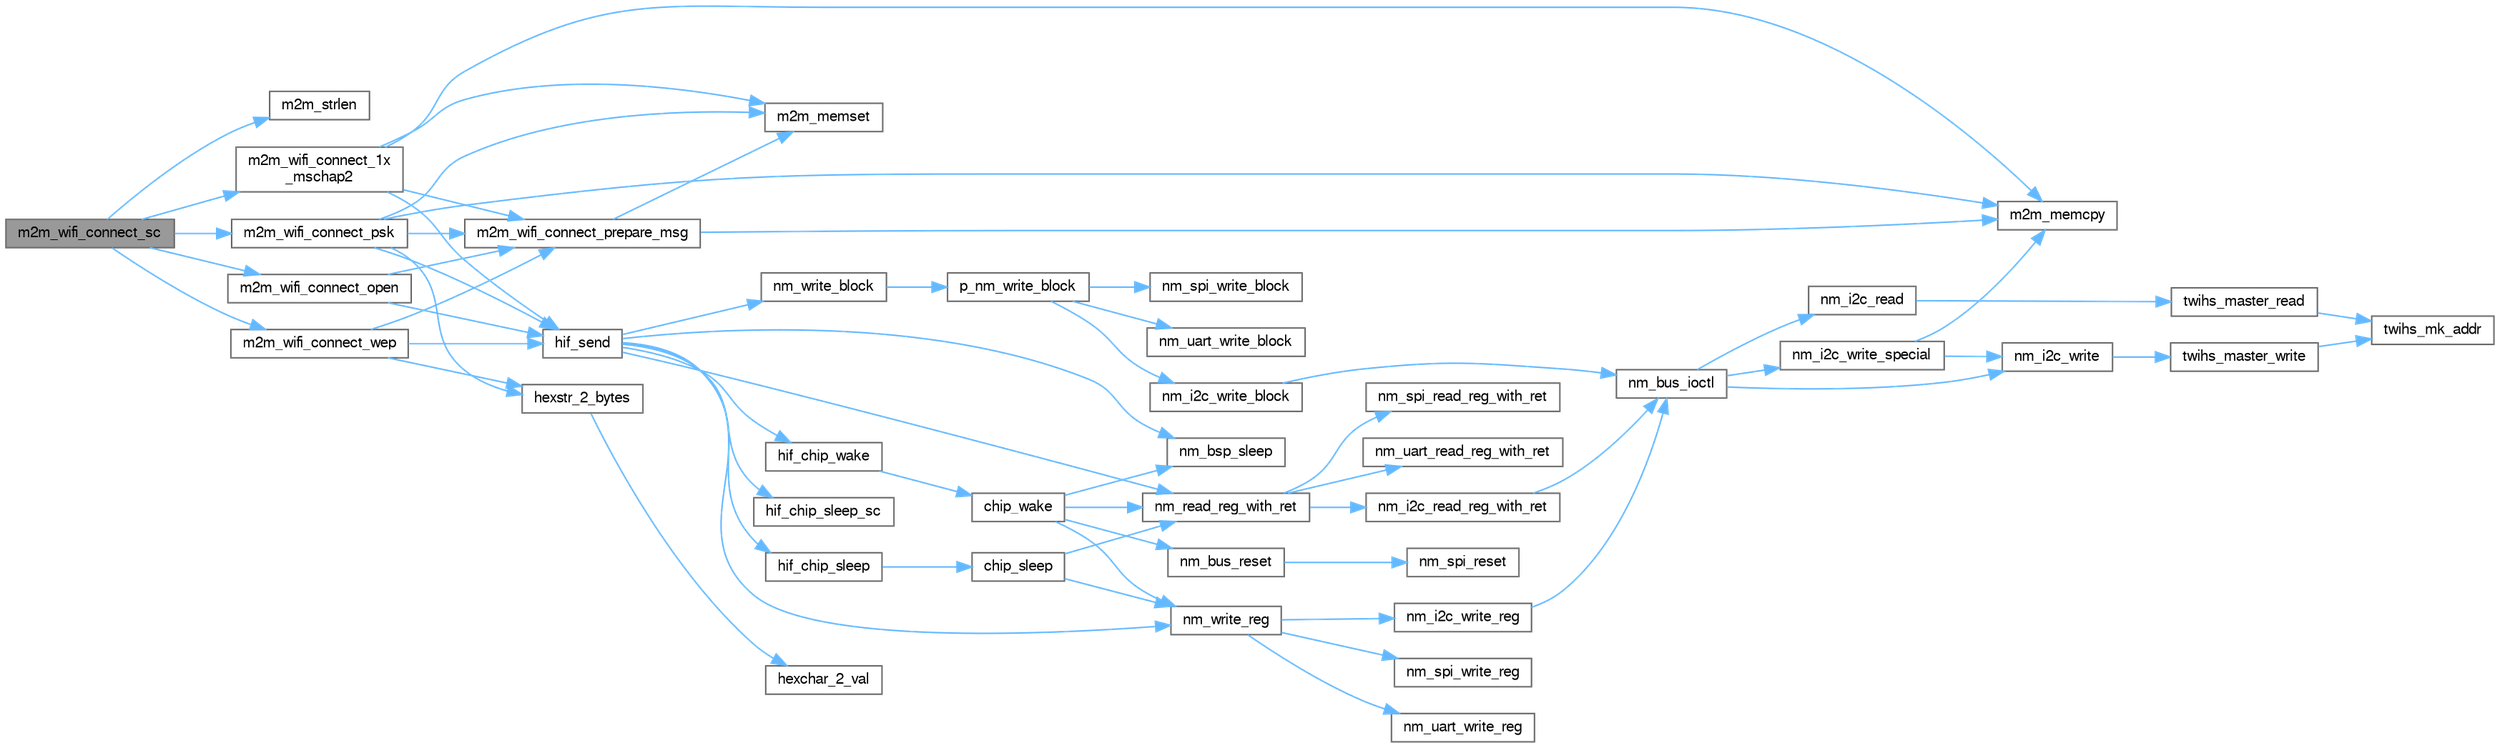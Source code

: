 digraph "m2m_wifi_connect_sc"
{
 // LATEX_PDF_SIZE
  bgcolor="transparent";
  edge [fontname=FreeSans,fontsize=10,labelfontname=FreeSans,labelfontsize=10];
  node [fontname=FreeSans,fontsize=10,shape=box,height=0.2,width=0.4];
  rankdir="LR";
  Node1 [label="m2m_wifi_connect_sc",height=0.2,width=0.4,color="gray40", fillcolor="grey60", style="filled", fontcolor="black",tooltip="DEPRECATED in v19.6.1 - Kept only for legacy purposes.  Legacy asynchronous API to request connection..."];
  Node1 -> Node2 [color="steelblue1",style="solid"];
  Node2 [label="m2m_strlen",height=0.2,width=0.4,color="grey40", fillcolor="white", style="filled",URL="$group___c_o_m_m_o_n_a_p_i.html#ga7ab2c19ce29ea364fb1653765732172f",tooltip="Returns the length of a null terminated string buffer."];
  Node1 -> Node3 [color="steelblue1",style="solid"];
  Node3 [label="m2m_wifi_connect_1x\l_mschap2",height=0.2,width=0.4,color="grey40", fillcolor="white", style="filled",URL="$group___w_l_a_n_c_o_n_n_e_c_t.html#gab149cf2271e0332c22c9f991c2459f76",tooltip="Asynchronous API to connect to an access point using WPA(2) Enterprise authentication with MS-CHAP-V2..."];
  Node3 -> Node4 [color="steelblue1",style="solid"];
  Node4 [label="hif_send",height=0.2,width=0.4,color="grey40", fillcolor="white", style="filled",URL="$m2m__hif_8c.html#a13ba8ad11b2ac39516ca787386d16ce0",tooltip="Send packet using host interface."];
  Node4 -> Node5 [color="steelblue1",style="solid"];
  Node5 [label="hif_chip_sleep",height=0.2,width=0.4,color="grey40", fillcolor="white", style="filled",URL="$m2m__hif_8c.html#a41d3f660265e122cbd7417ea8754e8dd",tooltip="To make the chip sleep."];
  Node5 -> Node6 [color="steelblue1",style="solid"];
  Node6 [label="chip_sleep",height=0.2,width=0.4,color="grey40", fillcolor="white", style="filled",URL="$nmasic_8c.html#a624e7923184968631a2eb86938d6f3ba",tooltip=" "];
  Node6 -> Node7 [color="steelblue1",style="solid"];
  Node7 [label="nm_read_reg_with_ret",height=0.2,width=0.4,color="grey40", fillcolor="white", style="filled",URL="$nmbus_8c.html#a475d273d8342f3f5c2a00e2887bf1b4f",tooltip=" "];
  Node7 -> Node8 [color="steelblue1",style="solid"];
  Node8 [label="nm_i2c_read_reg_with_ret",height=0.2,width=0.4,color="grey40", fillcolor="white", style="filled",URL="$nmi2c_8c.html#aa653cd4fd522820cd784c6328f372261",tooltip=" "];
  Node8 -> Node9 [color="steelblue1",style="solid"];
  Node9 [label="nm_bus_ioctl",height=0.2,width=0.4,color="grey40", fillcolor="white", style="filled",URL="$nm__bus__wrapper__same70_8c.html#aa98500dc13748397906e03440fb3892a",tooltip=" "];
  Node9 -> Node10 [color="steelblue1",style="solid"];
  Node10 [label="nm_i2c_read",height=0.2,width=0.4,color="grey40", fillcolor="white", style="filled",URL="$nm__bus__wrapper__same70_8c.html#a1240741839c5fb2592be8c34341aec6e",tooltip=" "];
  Node10 -> Node11 [color="steelblue1",style="solid"];
  Node11 [label="twihs_master_read",height=0.2,width=0.4,color="grey40", fillcolor="white", style="filled",URL="$group__sam__drivers__twihs__group.html#ga979e157165aa2b5e3e6d1e9ee608d5b7",tooltip="Read multiple bytes from a TWIHS compatible slave device."];
  Node11 -> Node12 [color="steelblue1",style="solid"];
  Node12 [label="twihs_mk_addr",height=0.2,width=0.4,color="grey40", fillcolor="white", style="filled",URL="$group__sam__drivers__twihs__group.html#gaca9e29e230ee2774cfc3dc7ed497f887",tooltip="Construct the TWIHS module address register field."];
  Node9 -> Node13 [color="steelblue1",style="solid"];
  Node13 [label="nm_i2c_write",height=0.2,width=0.4,color="grey40", fillcolor="white", style="filled",URL="$nm__bus__wrapper__same70_8c.html#afd98b5c0c472d424143edff9e8692624",tooltip=" "];
  Node13 -> Node14 [color="steelblue1",style="solid"];
  Node14 [label="twihs_master_write",height=0.2,width=0.4,color="grey40", fillcolor="white", style="filled",URL="$group__sam__drivers__twihs__group.html#ga6518c8674e646fbb67e8e91930e7f47a",tooltip="Write multiple bytes to a TWIHS compatible slave device."];
  Node14 -> Node12 [color="steelblue1",style="solid"];
  Node9 -> Node15 [color="steelblue1",style="solid"];
  Node15 [label="nm_i2c_write_special",height=0.2,width=0.4,color="grey40", fillcolor="white", style="filled",URL="$nm__bus__wrapper__same70_8c.html#a471c97b3665281f2df10ccff14d5e537",tooltip=" "];
  Node15 -> Node16 [color="steelblue1",style="solid"];
  Node16 [label="m2m_memcpy",height=0.2,width=0.4,color="grey40", fillcolor="white", style="filled",URL="$group___c_o_m_m_o_n_a_p_i.html#ga28b094db63be31612f7d2c5af692d3a5",tooltip="Copy specified number of bytes from source buffer to destination buffer."];
  Node15 -> Node13 [color="steelblue1",style="solid"];
  Node7 -> Node17 [color="steelblue1",style="solid"];
  Node17 [label="nm_spi_read_reg_with_ret",height=0.2,width=0.4,color="grey40", fillcolor="white", style="filled",URL="$nmspi_8h.html#aae92c14d16f00b293e10a8a3a86f9095",tooltip=" "];
  Node7 -> Node18 [color="steelblue1",style="solid"];
  Node18 [label="nm_uart_read_reg_with_ret",height=0.2,width=0.4,color="grey40", fillcolor="white", style="filled",URL="$nmuart_8h.html#a5ddecb766fd8041b0a2ff7f553f8183e",tooltip=" "];
  Node6 -> Node19 [color="steelblue1",style="solid"];
  Node19 [label="nm_write_reg",height=0.2,width=0.4,color="grey40", fillcolor="white", style="filled",URL="$nmbus_8c.html#a6a7d6b943cea86630575707ef80e09f9",tooltip=" "];
  Node19 -> Node20 [color="steelblue1",style="solid"];
  Node20 [label="nm_i2c_write_reg",height=0.2,width=0.4,color="grey40", fillcolor="white", style="filled",URL="$nmi2c_8c.html#a1bd0dd974a31b39146c20717bd6b7991",tooltip=" "];
  Node20 -> Node9 [color="steelblue1",style="solid"];
  Node19 -> Node21 [color="steelblue1",style="solid"];
  Node21 [label="nm_spi_write_reg",height=0.2,width=0.4,color="grey40", fillcolor="white", style="filled",URL="$nmspi_8h.html#a8e4e4efa9b987e6eed4c23b848248a32",tooltip=" "];
  Node19 -> Node22 [color="steelblue1",style="solid"];
  Node22 [label="nm_uart_write_reg",height=0.2,width=0.4,color="grey40", fillcolor="white", style="filled",URL="$nmuart_8h.html#a8d6ab67f8e0106126ba1748e68cd943c",tooltip=" "];
  Node4 -> Node23 [color="steelblue1",style="solid"];
  Node23 [label="hif_chip_sleep_sc",height=0.2,width=0.4,color="grey40", fillcolor="white", style="filled",URL="$m2m__hif_8c.html#a756a9c1154d55efd6c7924ef1ace5e75",tooltip="To clear the chip sleep but keep the chip sleep."];
  Node4 -> Node24 [color="steelblue1",style="solid"];
  Node24 [label="hif_chip_wake",height=0.2,width=0.4,color="grey40", fillcolor="white", style="filled",URL="$m2m__hif_8c.html#a88c8f023679d14d6866b80c9275db686",tooltip="To Wakeup the chip."];
  Node24 -> Node25 [color="steelblue1",style="solid"];
  Node25 [label="chip_wake",height=0.2,width=0.4,color="grey40", fillcolor="white", style="filled",URL="$nmasic_8c.html#abe05d6f4afa80ace3bd105d63dceda52",tooltip=" "];
  Node25 -> Node26 [color="steelblue1",style="solid"];
  Node26 [label="nm_bsp_sleep",height=0.2,width=0.4,color="grey40", fillcolor="white", style="filled",URL="$group___nm_bsp_sleep_fn.html#gadbf38ddf0138d8e0a4e4720909a7b081",tooltip="Used to put the host to sleep for the specified duration (in milliseconds). Forcing the host to sleep..."];
  Node25 -> Node27 [color="steelblue1",style="solid"];
  Node27 [label="nm_bus_reset",height=0.2,width=0.4,color="grey40", fillcolor="white", style="filled",URL="$nmbus_8c.html#a47e65a88a8262359d46de3cb869f481e",tooltip="reset bus interface"];
  Node27 -> Node28 [color="steelblue1",style="solid"];
  Node28 [label="nm_spi_reset",height=0.2,width=0.4,color="grey40", fillcolor="white", style="filled",URL="$nmspi_8h.html#a2277b874c5554c7f0675fcd5543aa6c0",tooltip="reset the SPI"];
  Node25 -> Node7 [color="steelblue1",style="solid"];
  Node25 -> Node19 [color="steelblue1",style="solid"];
  Node4 -> Node26 [color="steelblue1",style="solid"];
  Node4 -> Node7 [color="steelblue1",style="solid"];
  Node4 -> Node29 [color="steelblue1",style="solid"];
  Node29 [label="nm_write_block",height=0.2,width=0.4,color="grey40", fillcolor="white", style="filled",URL="$nmbus_8c.html#afb924df7f944a8137cd51069512661cf",tooltip=" "];
  Node29 -> Node30 [color="steelblue1",style="solid"];
  Node30 [label="p_nm_write_block",height=0.2,width=0.4,color="grey40", fillcolor="white", style="filled",URL="$nmbus_8c.html#a81ed1ef0558d7051509ba9c17b094ac7",tooltip=" "];
  Node30 -> Node31 [color="steelblue1",style="solid"];
  Node31 [label="nm_i2c_write_block",height=0.2,width=0.4,color="grey40", fillcolor="white", style="filled",URL="$nmi2c_8c.html#ac22360c7cd5368880a6543bb73e29970",tooltip=" "];
  Node31 -> Node9 [color="steelblue1",style="solid"];
  Node30 -> Node32 [color="steelblue1",style="solid"];
  Node32 [label="nm_spi_write_block",height=0.2,width=0.4,color="grey40", fillcolor="white", style="filled",URL="$nmspi_8h.html#a49c8f196f4c41f481a06e359147484ca",tooltip=" "];
  Node30 -> Node33 [color="steelblue1",style="solid"];
  Node33 [label="nm_uart_write_block",height=0.2,width=0.4,color="grey40", fillcolor="white", style="filled",URL="$nmuart_8h.html#af3e3a2d30119f8703486ce50d601819f",tooltip=" "];
  Node4 -> Node19 [color="steelblue1",style="solid"];
  Node3 -> Node16 [color="steelblue1",style="solid"];
  Node3 -> Node34 [color="steelblue1",style="solid"];
  Node34 [label="m2m_memset",height=0.2,width=0.4,color="grey40", fillcolor="white", style="filled",URL="$group___c_o_m_m_o_n_a_p_i.html#ga245e71a174d65f12926883f76752df93",tooltip="Set specified number of data bytes in specified data buffer to specified value."];
  Node3 -> Node35 [color="steelblue1",style="solid"];
  Node35 [label="m2m_wifi_connect_prepare_msg",height=0.2,width=0.4,color="grey40", fillcolor="white", style="filled",URL="$group__winc1500__group.html#ga1fe8d77614b61ac76944671f58a5b819",tooltip=" "];
  Node35 -> Node16 [color="steelblue1",style="solid"];
  Node35 -> Node34 [color="steelblue1",style="solid"];
  Node1 -> Node36 [color="steelblue1",style="solid"];
  Node36 [label="m2m_wifi_connect_open",height=0.2,width=0.4,color="grey40", fillcolor="white", style="filled",URL="$group___w_l_a_n_c_o_n_n_e_c_t.html#gae09397a5bfe314243d2119cce2045724",tooltip="Asynchronous API to connect to an access point using open authentication."];
  Node36 -> Node4 [color="steelblue1",style="solid"];
  Node36 -> Node35 [color="steelblue1",style="solid"];
  Node1 -> Node37 [color="steelblue1",style="solid"];
  Node37 [label="m2m_wifi_connect_psk",height=0.2,width=0.4,color="grey40", fillcolor="white", style="filled",URL="$group___w_l_a_n_c_o_n_n_e_c_t.html#gaeda17fabd5a574c0e14362bd43b37e84",tooltip="Asynchronous API to connect to an access point using WPA(2) PSK authentication."];
  Node37 -> Node38 [color="steelblue1",style="solid"];
  Node38 [label="hexstr_2_bytes",height=0.2,width=0.4,color="grey40", fillcolor="white", style="filled",URL="$group___c_o_m_m_o_n_a_p_i.html#ga3e2465566e79389652acdb986aaff3c7",tooltip="Converts a string of hex characters to bytes."];
  Node38 -> Node39 [color="steelblue1",style="solid"];
  Node39 [label="hexchar_2_val",height=0.2,width=0.4,color="grey40", fillcolor="white", style="filled",URL="$nm__common_8c.html#afcba701a8307c66c1f6243c4c51b9448",tooltip=" "];
  Node37 -> Node4 [color="steelblue1",style="solid"];
  Node37 -> Node16 [color="steelblue1",style="solid"];
  Node37 -> Node34 [color="steelblue1",style="solid"];
  Node37 -> Node35 [color="steelblue1",style="solid"];
  Node1 -> Node40 [color="steelblue1",style="solid"];
  Node40 [label="m2m_wifi_connect_wep",height=0.2,width=0.4,color="grey40", fillcolor="white", style="filled",URL="$group___w_l_a_n_c_o_n_n_e_c_t.html#gae1f7c150520403a3c67e9c3a79b314c5",tooltip="Asynchronous API to connect to an access point using WEP authentication."];
  Node40 -> Node38 [color="steelblue1",style="solid"];
  Node40 -> Node4 [color="steelblue1",style="solid"];
  Node40 -> Node35 [color="steelblue1",style="solid"];
}
